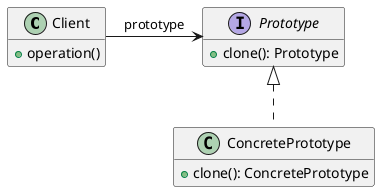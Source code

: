 @startuml prototype
hide empty members

class Client{
    +operation()
}

interface Prototype {
    +clone(): Prototype
}

class ConcretePrototype implements Prototype {
    +clone(): ConcretePrototype
}


Client -> Prototype : prototype
@enduml
